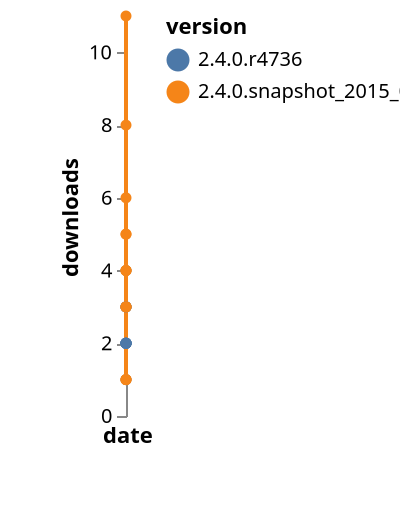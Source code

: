 {"$schema": "https://vega.github.io/schema/vega-lite/v5.json", "description": "A simple bar chart with embedded data.", "data": {"values": [{"date": "2021-09-03", "total": 4427, "delta": 2, "version": "2.4.0.r4736"}, {"date": "2021-09-04", "total": 4430, "delta": 3, "version": "2.4.0.r4736"}, {"date": "2021-09-05", "total": 4432, "delta": 2, "version": "2.4.0.r4736"}, {"date": "2021-09-06", "total": 4434, "delta": 2, "version": "2.4.0.r4736"}, {"date": "2021-09-07", "total": 4436, "delta": 2, "version": "2.4.0.r4736"}, {"date": "2021-09-08", "total": 4439, "delta": 3, "version": "2.4.0.r4736"}, {"date": "2021-09-09", "total": 4442, "delta": 3, "version": "2.4.0.r4736"}, {"date": "2021-09-10", "total": 4446, "delta": 4, "version": "2.4.0.r4736"}, {"date": "2021-09-11", "total": 4448, "delta": 2, "version": "2.4.0.r4736"}, {"date": "2021-09-12", "total": 4450, "delta": 2, "version": "2.4.0.r4736"}, {"date": "2021-09-13", "total": 4452, "delta": 2, "version": "2.4.0.r4736"}, {"date": "2021-09-14", "total": 4454, "delta": 2, "version": "2.4.0.r4736"}, {"date": "2021-09-15", "total": 4456, "delta": 2, "version": "2.4.0.r4736"}, {"date": "2021-09-16", "total": 4457, "delta": 1, "version": "2.4.0.r4736"}, {"date": "2021-09-03", "total": 2660, "delta": 8, "version": "2.4.0.snapshot_2015_02_13"}, {"date": "2021-09-04", "total": 2664, "delta": 4, "version": "2.4.0.snapshot_2015_02_13"}, {"date": "2021-09-05", "total": 2668, "delta": 4, "version": "2.4.0.snapshot_2015_02_13"}, {"date": "2021-09-06", "total": 2669, "delta": 1, "version": "2.4.0.snapshot_2015_02_13"}, {"date": "2021-09-07", "total": 2672, "delta": 3, "version": "2.4.0.snapshot_2015_02_13"}, {"date": "2021-09-08", "total": 2677, "delta": 5, "version": "2.4.0.snapshot_2015_02_13"}, {"date": "2021-09-09", "total": 2680, "delta": 3, "version": "2.4.0.snapshot_2015_02_13"}, {"date": "2021-09-10", "total": 2691, "delta": 11, "version": "2.4.0.snapshot_2015_02_13"}, {"date": "2021-09-11", "total": 2692, "delta": 1, "version": "2.4.0.snapshot_2015_02_13"}, {"date": "2021-09-12", "total": 2693, "delta": 1, "version": "2.4.0.snapshot_2015_02_13"}, {"date": "2021-09-13", "total": 2696, "delta": 3, "version": "2.4.0.snapshot_2015_02_13"}, {"date": "2021-09-14", "total": 2702, "delta": 6, "version": "2.4.0.snapshot_2015_02_13"}, {"date": "2021-09-15", "total": 2707, "delta": 5, "version": "2.4.0.snapshot_2015_02_13"}, {"date": "2021-09-16", "total": 2711, "delta": 4, "version": "2.4.0.snapshot_2015_02_13"}]}, "width": "container", "mark": {"type": "line", "point": {"filled": true}}, "encoding": {"x": {"field": "date", "type": "temporal", "timeUnit": "yearmonthdate", "title": "date", "axis": {"labelAngle": -15}}, "y": {"field": "delta", "type": "quantitative", "title": "downloads"}, "color": {"field": "version", "type": "nominal"}, "tooltip": {"field": "delta"}}}